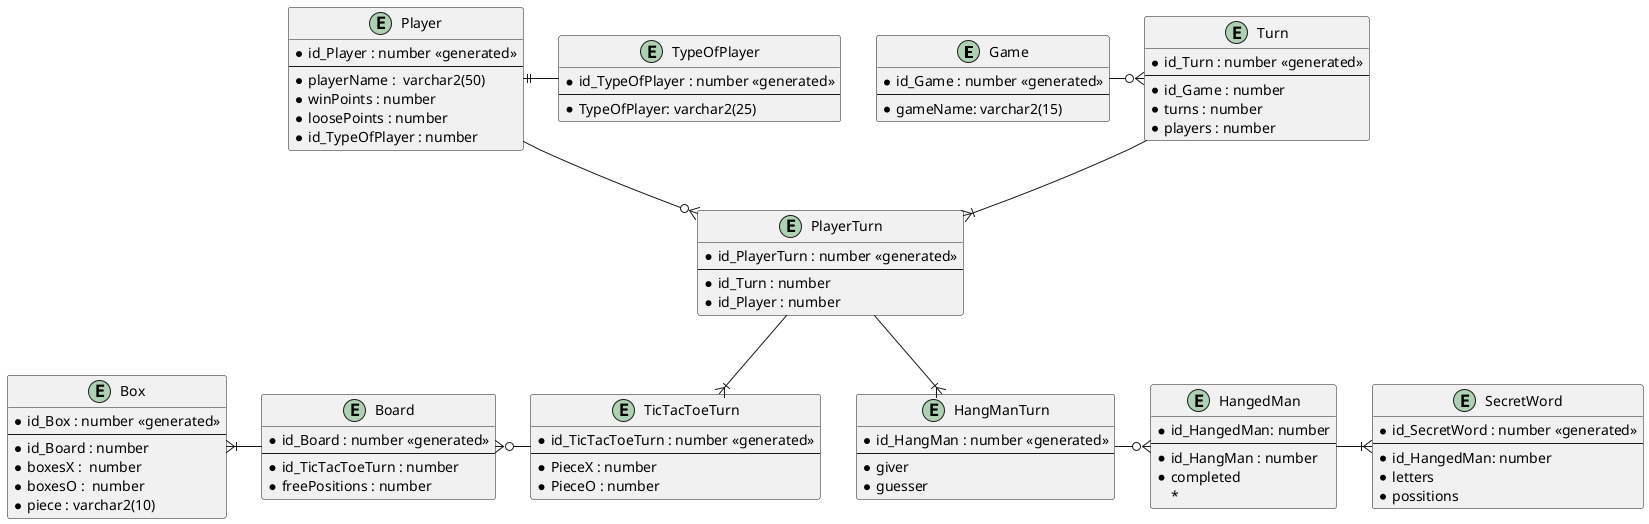 @startuml VocabularyLogicModelMain

entity Game
{
    * id_Game : number <<generated>>
    --
    * gameName: varchar2(15)
}
entity Turn
{
    * id_Turn : number <<generated>>
    --
    * id_Game : number
    * turns : number
    * players : number
}
entity PlayerTurn
{
    * id_PlayerTurn : number <<generated>>
    --
    * id_Turn : number
    * id_Player : number
}

entity Player
{
    * id_Player : number <<generated>>
    --
    * playerName :  varchar2(50)
    * winPoints : number
    * loosePoints : number
    * id_TypeOfPlayer : number
}

entity TypeOfPlayer
{
    * id_TypeOfPlayer : number <<generated>>
    --
    * TypeOfPlayer: varchar2(25)
}

TypeOfPlayer -left-|| Player
Player --o{ PlayerTurn
Game -right-o{ Turn
    
Turn --|{ PlayerTurn

/' Tic Tac Toe'/ 
entity TicTacToeTurn {
    * id_TicTacToeTurn : number <<generated>>
    --
    * PieceX : number
    * PieceO : number
}
entity Board {
    * id_Board : number <<generated>>
    --
    * id_TicTacToeTurn : number
    * freePositions : number
}
entity Box{
    * id_Box : number <<generated>>
    --
    * id_Board : number 
    * boxesX :  number
    * boxesO :  number
    * piece : varchar2(10)
}

/' HangMan'/
entity HangManTurn
{
    * id_HangMan : number <<generated>>
    --
    * giver 
    * guesser
}
entity HangedMan
{
    * id_HangedMan: number
    --
    * id_HangMan : number
    * completed
    * 
}
entity SecretWord
{
    * id_SecretWord : number <<generated>>
    --
    * id_HangedMan: number
    * letters
    * possitions
}

PlayerTurn --|{ TicTacToeTurn
PlayerTurn --|{ HangManTurn

TicTacToeTurn -left-o{ Board
Board -left-|{ Box

HangManTurn -right-o{  HangedMan
HangedMan -right-|{ SecretWord
@enduml